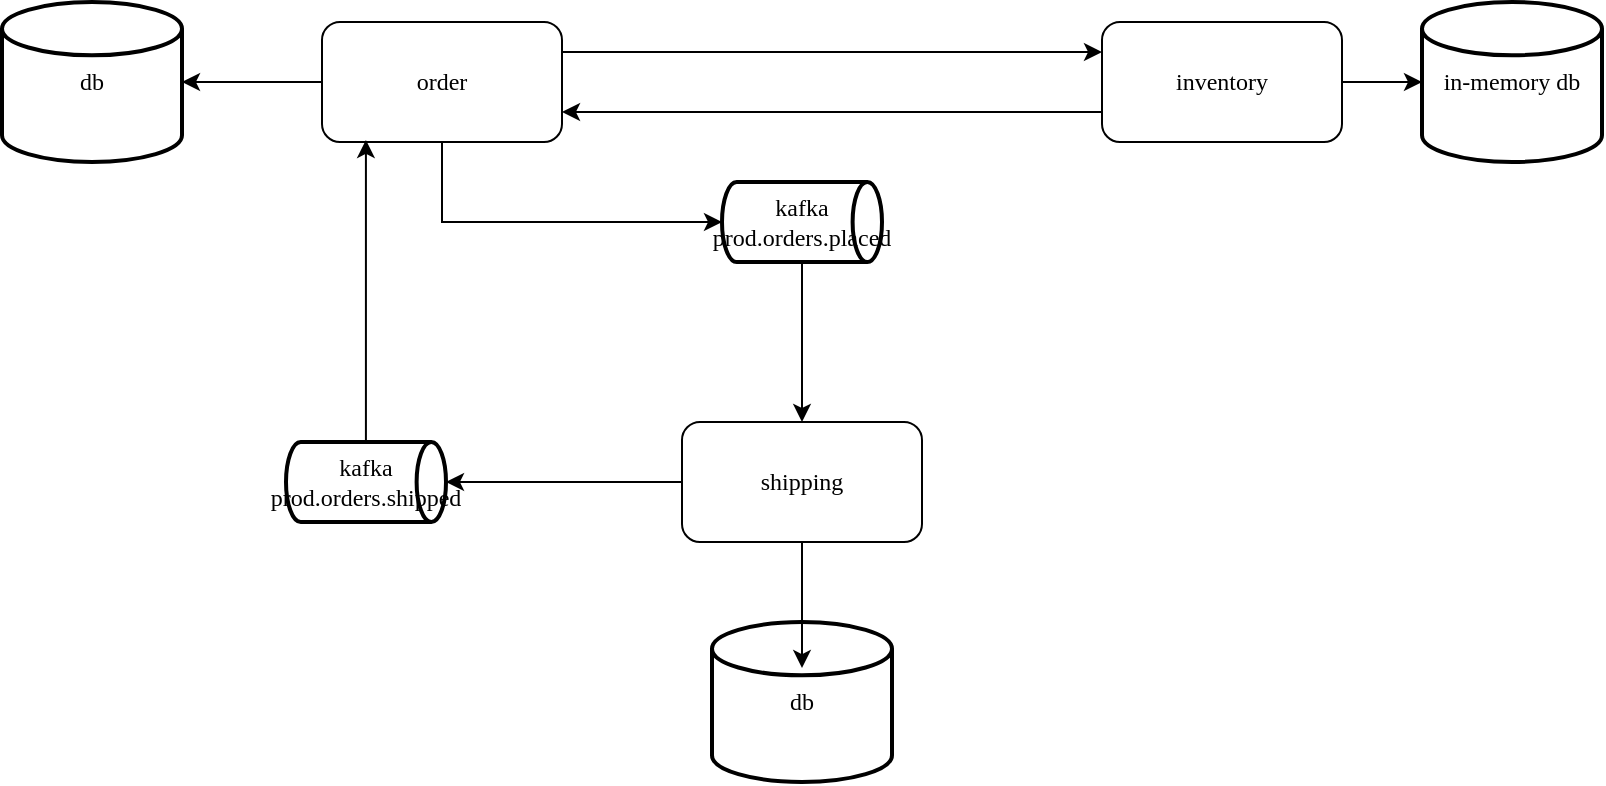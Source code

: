 <mxfile version="22.1.2" type="device">
  <diagram name="Page-1" id="9L5oCwXKukPPDeXqEJFU">
    <mxGraphModel dx="1434" dy="843" grid="1" gridSize="10" guides="1" tooltips="1" connect="1" arrows="1" fold="1" page="1" pageScale="1" pageWidth="850" pageHeight="1100" math="0" shadow="0">
      <root>
        <mxCell id="0" />
        <mxCell id="1" parent="0" />
        <mxCell id="U5qZKJpmwjKuic1yh8uf-46" style="edgeStyle=orthogonalEdgeStyle;rounded=0;orthogonalLoop=1;jettySize=auto;html=1;entryX=0;entryY=0.25;entryDx=0;entryDy=0;exitX=1;exitY=0.25;exitDx=0;exitDy=0;" edge="1" parent="1" source="U5qZKJpmwjKuic1yh8uf-1" target="U5qZKJpmwjKuic1yh8uf-3">
          <mxGeometry relative="1" as="geometry" />
        </mxCell>
        <mxCell id="U5qZKJpmwjKuic1yh8uf-1" value="&lt;font face=&quot;Comic Sans MS&quot;&gt;order&lt;/font&gt;" style="rounded=1;whiteSpace=wrap;html=1;" vertex="1" parent="1">
          <mxGeometry x="200" y="320" width="120" height="60" as="geometry" />
        </mxCell>
        <mxCell id="U5qZKJpmwjKuic1yh8uf-8" style="edgeStyle=orthogonalEdgeStyle;rounded=0;orthogonalLoop=1;jettySize=auto;html=1;" edge="1" parent="1" source="U5qZKJpmwjKuic1yh8uf-3" target="U5qZKJpmwjKuic1yh8uf-6">
          <mxGeometry relative="1" as="geometry" />
        </mxCell>
        <mxCell id="U5qZKJpmwjKuic1yh8uf-47" style="edgeStyle=orthogonalEdgeStyle;rounded=0;orthogonalLoop=1;jettySize=auto;html=1;entryX=1;entryY=0.75;entryDx=0;entryDy=0;exitX=0;exitY=0.75;exitDx=0;exitDy=0;" edge="1" parent="1" source="U5qZKJpmwjKuic1yh8uf-3" target="U5qZKJpmwjKuic1yh8uf-1">
          <mxGeometry relative="1" as="geometry" />
        </mxCell>
        <mxCell id="U5qZKJpmwjKuic1yh8uf-3" value="&lt;font face=&quot;Comic Sans MS&quot;&gt;inventory&lt;/font&gt;" style="rounded=1;whiteSpace=wrap;html=1;" vertex="1" parent="1">
          <mxGeometry x="590" y="320" width="120" height="60" as="geometry" />
        </mxCell>
        <mxCell id="U5qZKJpmwjKuic1yh8uf-4" value="&lt;font face=&quot;Comic Sans MS&quot;&gt;shipping&lt;/font&gt;" style="rounded=1;whiteSpace=wrap;html=1;" vertex="1" parent="1">
          <mxGeometry x="380" y="520" width="120" height="60" as="geometry" />
        </mxCell>
        <mxCell id="U5qZKJpmwjKuic1yh8uf-6" value="&lt;font face=&quot;Comic Sans MS&quot;&gt;in-memory db&lt;br&gt;&lt;/font&gt;" style="strokeWidth=2;html=1;shape=mxgraph.flowchart.database;whiteSpace=wrap;" vertex="1" parent="1">
          <mxGeometry x="750" y="310" width="90" height="80" as="geometry" />
        </mxCell>
        <mxCell id="U5qZKJpmwjKuic1yh8uf-41" style="edgeStyle=orthogonalEdgeStyle;rounded=0;orthogonalLoop=1;jettySize=auto;html=1;" edge="1" parent="1" source="U5qZKJpmwjKuic1yh8uf-7" target="U5qZKJpmwjKuic1yh8uf-4">
          <mxGeometry relative="1" as="geometry" />
        </mxCell>
        <mxCell id="U5qZKJpmwjKuic1yh8uf-7" value="&lt;font face=&quot;Comic Sans MS&quot;&gt;kafka&lt;br&gt;prod.orders.placed&lt;br&gt;&lt;/font&gt;" style="strokeWidth=2;html=1;shape=mxgraph.flowchart.direct_data;whiteSpace=wrap;" vertex="1" parent="1">
          <mxGeometry x="400" y="400" width="80" height="40" as="geometry" />
        </mxCell>
        <mxCell id="U5qZKJpmwjKuic1yh8uf-24" value="&lt;font face=&quot;Comic Sans MS&quot;&gt;db&lt;br&gt;&lt;/font&gt;" style="strokeWidth=2;html=1;shape=mxgraph.flowchart.database;whiteSpace=wrap;" vertex="1" parent="1">
          <mxGeometry x="40" y="310" width="90" height="80" as="geometry" />
        </mxCell>
        <mxCell id="U5qZKJpmwjKuic1yh8uf-25" style="edgeStyle=orthogonalEdgeStyle;rounded=0;orthogonalLoop=1;jettySize=auto;html=1;entryX=1;entryY=0.5;entryDx=0;entryDy=0;entryPerimeter=0;" edge="1" parent="1" source="U5qZKJpmwjKuic1yh8uf-1" target="U5qZKJpmwjKuic1yh8uf-24">
          <mxGeometry relative="1" as="geometry" />
        </mxCell>
        <mxCell id="U5qZKJpmwjKuic1yh8uf-26" style="edgeStyle=orthogonalEdgeStyle;rounded=0;orthogonalLoop=1;jettySize=auto;html=1;entryX=0;entryY=0.5;entryDx=0;entryDy=0;entryPerimeter=0;exitX=0.5;exitY=1;exitDx=0;exitDy=0;" edge="1" parent="1" source="U5qZKJpmwjKuic1yh8uf-1" target="U5qZKJpmwjKuic1yh8uf-7">
          <mxGeometry relative="1" as="geometry" />
        </mxCell>
        <mxCell id="U5qZKJpmwjKuic1yh8uf-29" value="&lt;font face=&quot;Comic Sans MS&quot;&gt;db&lt;br&gt;&lt;/font&gt;" style="strokeWidth=2;html=1;shape=mxgraph.flowchart.database;whiteSpace=wrap;" vertex="1" parent="1">
          <mxGeometry x="395" y="620" width="90" height="80" as="geometry" />
        </mxCell>
        <mxCell id="U5qZKJpmwjKuic1yh8uf-31" style="edgeStyle=orthogonalEdgeStyle;rounded=0;orthogonalLoop=1;jettySize=auto;html=1;entryX=0.5;entryY=0.288;entryDx=0;entryDy=0;entryPerimeter=0;" edge="1" parent="1" source="U5qZKJpmwjKuic1yh8uf-4" target="U5qZKJpmwjKuic1yh8uf-29">
          <mxGeometry relative="1" as="geometry" />
        </mxCell>
        <mxCell id="U5qZKJpmwjKuic1yh8uf-40" value="&lt;font face=&quot;Comic Sans MS&quot;&gt;kafka&lt;br&gt;prod.orders.shipped&lt;br&gt;&lt;/font&gt;" style="strokeWidth=2;html=1;shape=mxgraph.flowchart.direct_data;whiteSpace=wrap;" vertex="1" parent="1">
          <mxGeometry x="182" y="530" width="80" height="40" as="geometry" />
        </mxCell>
        <mxCell id="U5qZKJpmwjKuic1yh8uf-43" style="edgeStyle=orthogonalEdgeStyle;rounded=0;orthogonalLoop=1;jettySize=auto;html=1;entryX=1;entryY=0.5;entryDx=0;entryDy=0;entryPerimeter=0;" edge="1" parent="1" source="U5qZKJpmwjKuic1yh8uf-4" target="U5qZKJpmwjKuic1yh8uf-40">
          <mxGeometry relative="1" as="geometry" />
        </mxCell>
        <mxCell id="U5qZKJpmwjKuic1yh8uf-45" style="edgeStyle=orthogonalEdgeStyle;rounded=0;orthogonalLoop=1;jettySize=auto;html=1;entryX=0.183;entryY=0.983;entryDx=0;entryDy=0;entryPerimeter=0;" edge="1" parent="1" source="U5qZKJpmwjKuic1yh8uf-40" target="U5qZKJpmwjKuic1yh8uf-1">
          <mxGeometry relative="1" as="geometry" />
        </mxCell>
      </root>
    </mxGraphModel>
  </diagram>
</mxfile>
